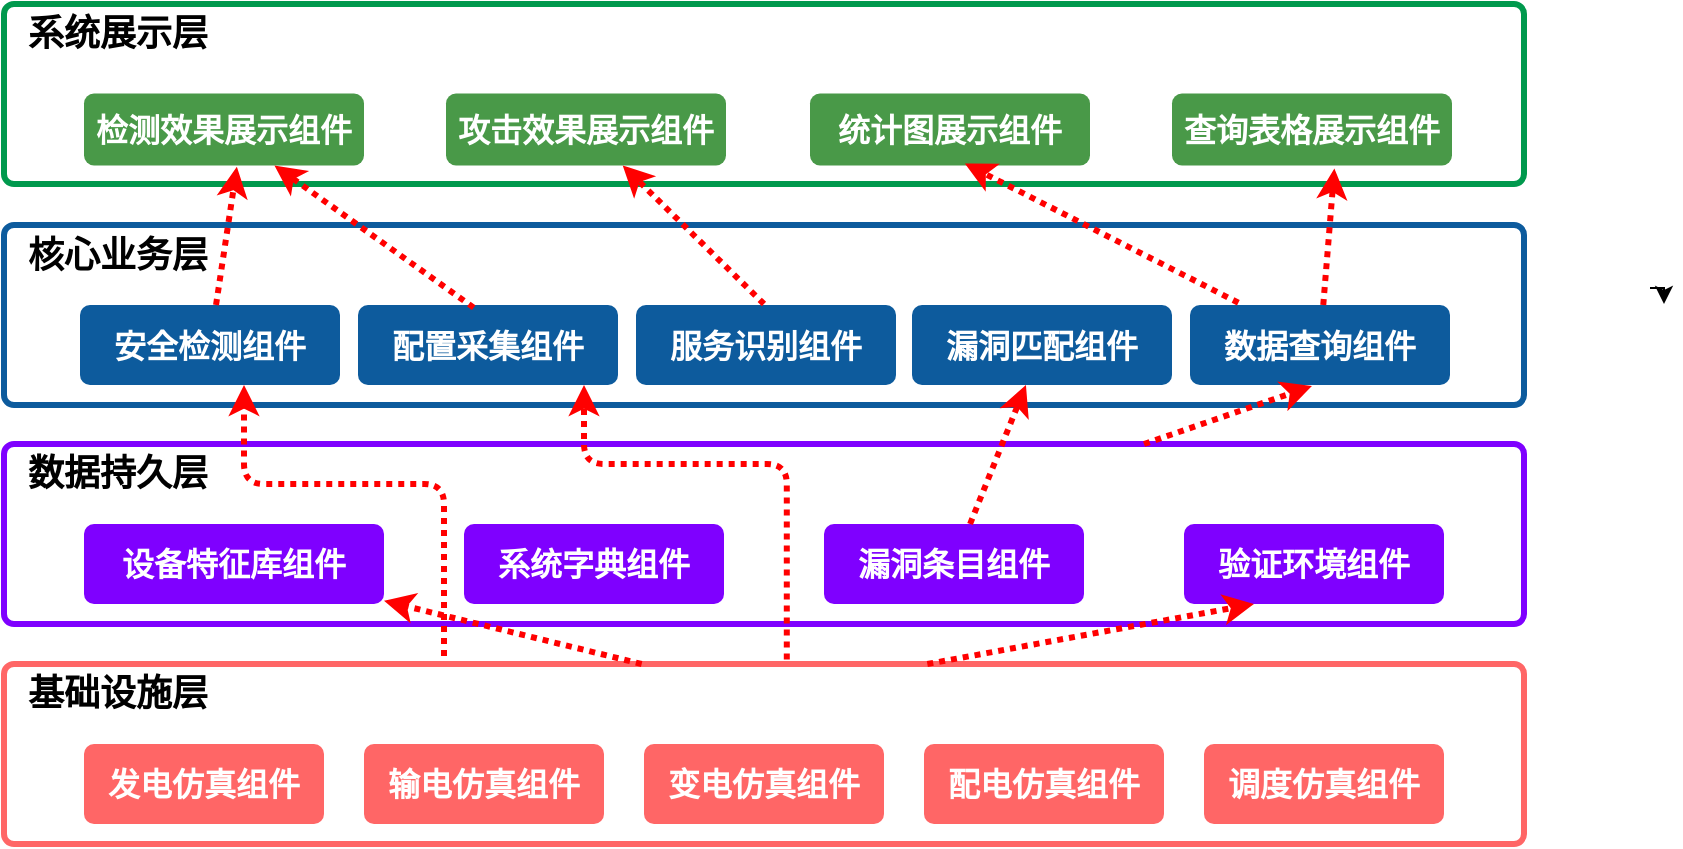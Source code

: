 <mxfile version="12.2.6" type="github" pages="4">
  <diagram id="oMSkakIWvGwZ2fosMGut" name="攻击验证">
    <mxGraphModel dx="1024" dy="534" grid="1" gridSize="10" guides="1" tooltips="1" connect="1" arrows="1" fold="1" page="1" pageScale="1" pageWidth="827" pageHeight="1169" math="0" shadow="0">
      <root>
        <mxCell id="0"/>
        <mxCell id="1" parent="0"/>
        <mxCell id="Iz9GkqVSgXcWEBfUTFil-1" value="" style="html=1;shadow=0;dashed=0;shape=mxgraph.bootstrap.rrect;align=center;rSize=5;strokeColor=#00994D;fontColor=#f0f0f0;spacingTop=30;whiteSpace=wrap;fillColor=none;strokeWidth=3;" parent="1" vertex="1">
          <mxGeometry x="20" y="280" width="760" height="90" as="geometry"/>
        </mxCell>
        <mxCell id="Iz9GkqVSgXcWEBfUTFil-2" value="系统展示层" style="html=1;shadow=0;dashed=0;shape=mxgraph.bootstrap.topButton;rSize=5;strokeColor=none;fillColor=none;fontColor=#000000;fontSize=18;fontStyle=1;align=left;spacingLeft=10;whiteSpace=wrap;resizeWidth=1;" parent="Iz9GkqVSgXcWEBfUTFil-1" vertex="1">
          <mxGeometry width="760.0" height="30" relative="1" as="geometry"/>
        </mxCell>
        <mxCell id="Iz9GkqVSgXcWEBfUTFil-3" value="检测效果展示组件" style="html=1;shadow=0;dashed=0;shape=mxgraph.bootstrap.rrect;align=center;rSize=5;strokeColor=none;fillColor=#499948;fontColor=#ffffff;fontStyle=1;whiteSpace=wrap;fontSize=16;fontFamily=楷体;" parent="Iz9GkqVSgXcWEBfUTFil-1" vertex="1">
          <mxGeometry x="40" y="44.727" width="140" height="36" as="geometry"/>
        </mxCell>
        <mxCell id="Iz9GkqVSgXcWEBfUTFil-4" value="攻击效果展示组件" style="html=1;shadow=0;dashed=0;shape=mxgraph.bootstrap.rrect;align=center;rSize=5;strokeColor=none;fillColor=#499948;fontColor=#ffffff;fontStyle=1;whiteSpace=wrap;fontSize=16;fontFamily=楷体;" parent="Iz9GkqVSgXcWEBfUTFil-1" vertex="1">
          <mxGeometry x="221" y="44.727" width="140" height="36" as="geometry"/>
        </mxCell>
        <mxCell id="Iz9GkqVSgXcWEBfUTFil-5" value="统计图展示组件" style="html=1;shadow=0;dashed=0;shape=mxgraph.bootstrap.rrect;align=center;rSize=5;strokeColor=none;fillColor=#499948;fontColor=#ffffff;fontStyle=1;whiteSpace=wrap;fontSize=16;fontFamily=楷体;" parent="Iz9GkqVSgXcWEBfUTFil-1" vertex="1">
          <mxGeometry x="403" y="44.727" width="140" height="36" as="geometry"/>
        </mxCell>
        <mxCell id="Iz9GkqVSgXcWEBfUTFil-6" value="查询表格展示组件" style="html=1;shadow=0;dashed=0;shape=mxgraph.bootstrap.rrect;align=center;rSize=5;strokeColor=none;fillColor=#499948;fontColor=#ffffff;fontStyle=1;whiteSpace=wrap;fontSize=16;fontFamily=楷体;" parent="Iz9GkqVSgXcWEBfUTFil-1" vertex="1">
          <mxGeometry x="584" y="44.727" width="140" height="36" as="geometry"/>
        </mxCell>
        <mxCell id="Iz9GkqVSgXcWEBfUTFil-7" value="" style="html=1;shadow=0;dashed=0;shape=mxgraph.bootstrap.rrect;align=center;rSize=5;strokeColor=#0D5B9D;fontColor=#f0f0f0;spacingTop=30;whiteSpace=wrap;fillColor=none;strokeWidth=3;" parent="1" vertex="1">
          <mxGeometry x="20" y="390.5" width="760" height="90" as="geometry"/>
        </mxCell>
        <mxCell id="Iz9GkqVSgXcWEBfUTFil-8" value="核心业务层" style="html=1;shadow=0;dashed=0;shape=mxgraph.bootstrap.topButton;rSize=5;strokeColor=none;fillColor=none;fontColor=#000000;fontSize=18;fontStyle=1;align=left;spacingLeft=10;whiteSpace=wrap;resizeWidth=1;" parent="Iz9GkqVSgXcWEBfUTFil-7" vertex="1">
          <mxGeometry width="760.0" height="30" relative="1" as="geometry"/>
        </mxCell>
        <mxCell id="Iz9GkqVSgXcWEBfUTFil-11" value="安全检测组件" style="html=1;shadow=0;dashed=0;shape=mxgraph.bootstrap.rrect;align=center;rSize=5;strokeColor=none;fillColor=#0D5B9D;fontColor=#ffffff;fontStyle=1;whiteSpace=wrap;fontSize=16;fontFamily=楷体;" parent="Iz9GkqVSgXcWEBfUTFil-7" vertex="1">
          <mxGeometry x="38" y="40" width="130" height="40" as="geometry"/>
        </mxCell>
        <mxCell id="Iz9GkqVSgXcWEBfUTFil-12" value="配置采集组件" style="html=1;shadow=0;dashed=0;shape=mxgraph.bootstrap.rrect;align=center;rSize=5;strokeColor=none;fillColor=#0D5B9D;fontColor=#ffffff;fontStyle=1;whiteSpace=wrap;fontSize=16;fontFamily=楷体;" parent="Iz9GkqVSgXcWEBfUTFil-7" vertex="1">
          <mxGeometry x="177" y="40" width="130" height="40" as="geometry"/>
        </mxCell>
        <mxCell id="Iz9GkqVSgXcWEBfUTFil-13" value="服务识别组件" style="html=1;shadow=0;dashed=0;shape=mxgraph.bootstrap.rrect;align=center;rSize=5;strokeColor=none;fillColor=#0D5B9D;fontColor=#ffffff;fontStyle=1;whiteSpace=wrap;fontSize=16;fontFamily=楷体;" parent="Iz9GkqVSgXcWEBfUTFil-7" vertex="1">
          <mxGeometry x="316" y="40" width="130" height="40" as="geometry"/>
        </mxCell>
        <mxCell id="Iz9GkqVSgXcWEBfUTFil-14" value="漏洞匹配组件" style="html=1;shadow=0;dashed=0;shape=mxgraph.bootstrap.rrect;align=center;rSize=5;strokeColor=none;fillColor=#0D5B9D;fontColor=#ffffff;fontStyle=1;whiteSpace=wrap;fontSize=16;fontFamily=楷体;" parent="Iz9GkqVSgXcWEBfUTFil-7" vertex="1">
          <mxGeometry x="454" y="40" width="130" height="40" as="geometry"/>
        </mxCell>
        <mxCell id="Iz9GkqVSgXcWEBfUTFil-15" value="数据查询组件" style="html=1;shadow=0;dashed=0;shape=mxgraph.bootstrap.rrect;align=center;rSize=5;strokeColor=none;fillColor=#0D5B9D;fontColor=#ffffff;fontStyle=1;whiteSpace=wrap;fontSize=16;fontFamily=楷体;" parent="Iz9GkqVSgXcWEBfUTFil-7" vertex="1">
          <mxGeometry x="593" y="40" width="130" height="40" as="geometry"/>
        </mxCell>
        <mxCell id="Iz9GkqVSgXcWEBfUTFil-18" value="" style="html=1;shadow=0;dashed=0;shape=mxgraph.bootstrap.rrect;align=center;rSize=5;strokeColor=#7F00FF;fontColor=#f0f0f0;spacingTop=30;whiteSpace=wrap;fillColor=none;strokeWidth=3;" parent="1" vertex="1">
          <mxGeometry x="20" y="500" width="760" height="90" as="geometry"/>
        </mxCell>
        <mxCell id="Iz9GkqVSgXcWEBfUTFil-19" value="数据持久层" style="html=1;shadow=0;dashed=0;shape=mxgraph.bootstrap.topButton;rSize=5;strokeColor=none;fillColor=none;fontColor=#000000;fontSize=18;fontStyle=1;align=left;spacingLeft=10;whiteSpace=wrap;resizeWidth=1;" parent="Iz9GkqVSgXcWEBfUTFil-18" vertex="1">
          <mxGeometry width="760.0" height="30" relative="1" as="geometry"/>
        </mxCell>
        <mxCell id="Iz9GkqVSgXcWEBfUTFil-20" value="设备特征库组件" style="html=1;shadow=0;dashed=0;shape=mxgraph.bootstrap.rrect;align=center;rSize=5;strokeColor=none;fillColor=#7F00FF;fontColor=#ffffff;fontStyle=1;whiteSpace=wrap;fontSize=16;fontFamily=楷体;" parent="Iz9GkqVSgXcWEBfUTFil-18" vertex="1">
          <mxGeometry x="40" y="40" width="150" height="40" as="geometry"/>
        </mxCell>
        <mxCell id="Iz9GkqVSgXcWEBfUTFil-22" value="系统字典组件" style="html=1;shadow=0;dashed=0;shape=mxgraph.bootstrap.rrect;align=center;rSize=5;strokeColor=none;fillColor=#7F00FF;fontColor=#ffffff;fontStyle=1;whiteSpace=wrap;fontSize=16;fontFamily=楷体;" parent="Iz9GkqVSgXcWEBfUTFil-18" vertex="1">
          <mxGeometry x="230" y="40" width="130" height="40" as="geometry"/>
        </mxCell>
        <mxCell id="Iz9GkqVSgXcWEBfUTFil-23" value="漏洞条目组件" style="html=1;shadow=0;dashed=0;shape=mxgraph.bootstrap.rrect;align=center;rSize=5;strokeColor=none;fillColor=#7F00FF;fontColor=#ffffff;fontStyle=1;whiteSpace=wrap;fontSize=16;fontFamily=楷体;" parent="Iz9GkqVSgXcWEBfUTFil-18" vertex="1">
          <mxGeometry x="410" y="40" width="130" height="40" as="geometry"/>
        </mxCell>
        <mxCell id="Iz9GkqVSgXcWEBfUTFil-24" value="验证环境组件" style="html=1;shadow=0;dashed=0;shape=mxgraph.bootstrap.rrect;align=center;rSize=5;strokeColor=none;fillColor=#7F00FF;fontColor=#ffffff;fontStyle=1;whiteSpace=wrap;fontSize=16;fontFamily=楷体;" parent="Iz9GkqVSgXcWEBfUTFil-18" vertex="1">
          <mxGeometry x="590" y="40" width="130" height="40" as="geometry"/>
        </mxCell>
        <mxCell id="Iz9GkqVSgXcWEBfUTFil-25" value="" style="html=1;shadow=0;dashed=0;shape=mxgraph.bootstrap.rrect;align=center;rSize=5;strokeColor=#FF6666;fontColor=#f0f0f0;spacingTop=30;whiteSpace=wrap;fillColor=none;strokeWidth=3;" parent="1" vertex="1">
          <mxGeometry x="20" y="610" width="760" height="90" as="geometry"/>
        </mxCell>
        <mxCell id="Iz9GkqVSgXcWEBfUTFil-26" value="基础设施层" style="html=1;shadow=0;dashed=0;shape=mxgraph.bootstrap.topButton;rSize=5;strokeColor=none;fillColor=none;fontColor=#000000;fontSize=18;fontStyle=1;align=left;spacingLeft=10;whiteSpace=wrap;resizeWidth=1;" parent="Iz9GkqVSgXcWEBfUTFil-25" vertex="1">
          <mxGeometry width="760.0" height="30" relative="1" as="geometry"/>
        </mxCell>
        <mxCell id="Iz9GkqVSgXcWEBfUTFil-27" value="发电仿真组件" style="html=1;shadow=0;dashed=0;shape=mxgraph.bootstrap.rrect;align=center;rSize=5;strokeColor=none;fillColor=#FF6666;fontColor=#ffffff;fontStyle=1;whiteSpace=wrap;fontSize=16;fontFamily=楷体;" parent="Iz9GkqVSgXcWEBfUTFil-25" vertex="1">
          <mxGeometry x="40" y="40" width="120" height="40" as="geometry"/>
        </mxCell>
        <mxCell id="Iz9GkqVSgXcWEBfUTFil-28" value="输电仿真组件" style="html=1;shadow=0;dashed=0;shape=mxgraph.bootstrap.rrect;align=center;rSize=5;strokeColor=none;fillColor=#FF6666;fontColor=#ffffff;fontStyle=1;whiteSpace=wrap;fontSize=16;fontFamily=楷体;" parent="Iz9GkqVSgXcWEBfUTFil-25" vertex="1">
          <mxGeometry x="180" y="40" width="120" height="40" as="geometry"/>
        </mxCell>
        <mxCell id="Iz9GkqVSgXcWEBfUTFil-29" value="变电仿真组件" style="html=1;shadow=0;dashed=0;shape=mxgraph.bootstrap.rrect;align=center;rSize=5;strokeColor=none;fillColor=#FF6666;fontColor=#ffffff;fontStyle=1;whiteSpace=wrap;fontSize=16;fontFamily=楷体;" parent="Iz9GkqVSgXcWEBfUTFil-25" vertex="1">
          <mxGeometry x="320" y="40" width="120" height="40" as="geometry"/>
        </mxCell>
        <mxCell id="Iz9GkqVSgXcWEBfUTFil-30" value="配电仿真组件" style="html=1;shadow=0;dashed=0;shape=mxgraph.bootstrap.rrect;align=center;rSize=5;strokeColor=none;fillColor=#FF6666;fontColor=#ffffff;fontStyle=1;whiteSpace=wrap;fontSize=16;fontFamily=楷体;" parent="Iz9GkqVSgXcWEBfUTFil-25" vertex="1">
          <mxGeometry x="460" y="40" width="120" height="40" as="geometry"/>
        </mxCell>
        <mxCell id="Iz9GkqVSgXcWEBfUTFil-31" value="调度仿真组件" style="html=1;shadow=0;dashed=0;shape=mxgraph.bootstrap.rrect;align=center;rSize=5;strokeColor=none;fillColor=#FF6666;fontColor=#ffffff;fontStyle=1;whiteSpace=wrap;fontSize=16;fontFamily=楷体;" parent="Iz9GkqVSgXcWEBfUTFil-25" vertex="1">
          <mxGeometry x="600" y="40" width="120" height="40" as="geometry"/>
        </mxCell>
        <mxCell id="BeISzg79S3oq1utXb7Ol-8" value="" style="endArrow=classic;html=1;fontColor=#000000;strokeColor=#FF0000;strokeWidth=3;dashed=1;dashPattern=1 1;" edge="1" parent="Iz9GkqVSgXcWEBfUTFil-25" source="Iz9GkqVSgXcWEBfUTFil-26">
          <mxGeometry width="50" height="50" relative="1" as="geometry">
            <mxPoint x="575" y="20" as="sourcePoint"/>
            <mxPoint x="625" y="-30" as="targetPoint"/>
          </mxGeometry>
        </mxCell>
        <mxCell id="BeISzg79S3oq1utXb7Ol-4" style="edgeStyle=orthogonalEdgeStyle;rounded=0;orthogonalLoop=1;jettySize=auto;html=1;exitX=0;exitY=0;exitDx=56.4;exitDy=0;exitPerimeter=0;entryX=0.503;entryY=0.085;entryDx=0;entryDy=0;entryPerimeter=0;fontColor=#000000;" edge="1" parent="1">
          <mxGeometry relative="1" as="geometry">
            <mxPoint x="843" y="422" as="sourcePoint"/>
            <mxPoint x="850" y="430" as="targetPoint"/>
          </mxGeometry>
        </mxCell>
        <mxCell id="BeISzg79S3oq1utXb7Ol-9" value="" style="endArrow=classic;html=1;fontColor=#000000;strokeColor=#FF0000;strokeWidth=3;dashed=1;dashPattern=1 1;" edge="1" parent="1" source="Iz9GkqVSgXcWEBfUTFil-26" target="Iz9GkqVSgXcWEBfUTFil-20">
          <mxGeometry width="50" height="50" relative="1" as="geometry">
            <mxPoint x="491.667" y="620" as="sourcePoint"/>
            <mxPoint x="655" y="590" as="targetPoint"/>
          </mxGeometry>
        </mxCell>
        <mxCell id="BeISzg79S3oq1utXb7Ol-11" value="" style="edgeStyle=segmentEdgeStyle;endArrow=classic;html=1;strokeColor=#FF0000;strokeWidth=3;fontColor=#000000;exitX=0.515;exitY=-0.073;exitDx=0;exitDy=0;exitPerimeter=0;dashed=1;dashPattern=1 1;" edge="1" parent="1" source="Iz9GkqVSgXcWEBfUTFil-26" target="Iz9GkqVSgXcWEBfUTFil-12">
          <mxGeometry width="50" height="50" relative="1" as="geometry">
            <mxPoint x="410" y="560" as="sourcePoint"/>
            <mxPoint x="870" y="510" as="targetPoint"/>
            <Array as="points">
              <mxPoint x="411" y="510"/>
              <mxPoint x="310" y="510"/>
            </Array>
          </mxGeometry>
        </mxCell>
        <mxCell id="BeISzg79S3oq1utXb7Ol-12" value="" style="endArrow=classic;html=1;fontColor=#000000;strokeColor=#FF0000;strokeWidth=3;dashed=1;dashPattern=1 1;" edge="1" parent="1" source="Iz9GkqVSgXcWEBfUTFil-23" target="Iz9GkqVSgXcWEBfUTFil-14">
          <mxGeometry width="50" height="50" relative="1" as="geometry">
            <mxPoint x="491.667" y="620" as="sourcePoint"/>
            <mxPoint x="655" y="590" as="targetPoint"/>
          </mxGeometry>
        </mxCell>
        <mxCell id="BeISzg79S3oq1utXb7Ol-13" value="" style="endArrow=classic;html=1;fontColor=#000000;strokeColor=#FF0000;strokeWidth=3;dashed=1;dashPattern=1 1;entryX=0.469;entryY=1.013;entryDx=0;entryDy=0;entryPerimeter=0;" edge="1" parent="1" target="Iz9GkqVSgXcWEBfUTFil-15">
          <mxGeometry width="50" height="50" relative="1" as="geometry">
            <mxPoint x="590" y="500" as="sourcePoint"/>
            <mxPoint x="540.963" y="480.5" as="targetPoint"/>
          </mxGeometry>
        </mxCell>
        <mxCell id="BeISzg79S3oq1utXb7Ol-14" value="" style="endArrow=classic;html=1;fontColor=#000000;strokeColor=#FF0000;strokeWidth=3;dashed=1;dashPattern=1 1;entryX=0.58;entryY=1.041;entryDx=0;entryDy=0;entryPerimeter=0;" edge="1" parent="1" source="Iz9GkqVSgXcWEBfUTFil-15" target="Iz9GkqVSgXcWEBfUTFil-6">
          <mxGeometry width="50" height="50" relative="1" as="geometry">
            <mxPoint x="523.037" y="560" as="sourcePoint"/>
            <mxPoint x="550.963" y="490.5" as="targetPoint"/>
          </mxGeometry>
        </mxCell>
        <mxCell id="BeISzg79S3oq1utXb7Ol-15" value="" style="edgeStyle=segmentEdgeStyle;endArrow=classic;html=1;strokeColor=#FF0000;strokeWidth=3;fontColor=#000000;dashed=1;dashPattern=1 1;" edge="1" parent="1" target="Iz9GkqVSgXcWEBfUTFil-11">
          <mxGeometry width="50" height="50" relative="1" as="geometry">
            <mxPoint x="240" y="606" as="sourcePoint"/>
            <mxPoint x="140" y="490" as="targetPoint"/>
            <Array as="points">
              <mxPoint x="240" y="606"/>
              <mxPoint x="240" y="520"/>
              <mxPoint x="140" y="520"/>
            </Array>
          </mxGeometry>
        </mxCell>
        <mxCell id="BeISzg79S3oq1utXb7Ol-17" value="" style="endArrow=classic;html=1;fontColor=#000000;strokeColor=#FF0000;strokeWidth=3;dashed=1;dashPattern=1 1;entryX=0.553;entryY=0.974;entryDx=0;entryDy=0;entryPerimeter=0;exitX=0.186;exitY=-0.028;exitDx=0;exitDy=0;exitPerimeter=0;" edge="1" parent="1" source="Iz9GkqVSgXcWEBfUTFil-15" target="Iz9GkqVSgXcWEBfUTFil-5">
          <mxGeometry width="50" height="50" relative="1" as="geometry">
            <mxPoint x="513.037" y="550" as="sourcePoint"/>
            <mxPoint x="540.963" y="480.5" as="targetPoint"/>
          </mxGeometry>
        </mxCell>
        <mxCell id="BeISzg79S3oq1utXb7Ol-18" value="" style="endArrow=classic;html=1;fontColor=#000000;strokeColor=#FF0000;strokeWidth=3;dashed=1;dashPattern=1 1;" edge="1" parent="1" target="Iz9GkqVSgXcWEBfUTFil-4">
          <mxGeometry width="50" height="50" relative="1" as="geometry">
            <mxPoint x="400" y="430" as="sourcePoint"/>
            <mxPoint x="550.963" y="490.5" as="targetPoint"/>
          </mxGeometry>
        </mxCell>
        <mxCell id="BeISzg79S3oq1utXb7Ol-19" value="" style="endArrow=classic;html=1;fontColor=#000000;strokeColor=#FF0000;strokeWidth=3;dashed=1;dashPattern=1 1;entryX=0.546;entryY=1.019;entryDx=0;entryDy=0;entryPerimeter=0;" edge="1" parent="1" source="Iz9GkqVSgXcWEBfUTFil-11" target="Iz9GkqVSgXcWEBfUTFil-3">
          <mxGeometry width="50" height="50" relative="1" as="geometry">
            <mxPoint x="533.037" y="570" as="sourcePoint"/>
            <mxPoint x="560.963" y="500.5" as="targetPoint"/>
          </mxGeometry>
        </mxCell>
        <mxCell id="BeISzg79S3oq1utXb7Ol-20" value="" style="endArrow=classic;html=1;fontColor=#000000;strokeColor=#FF0000;strokeWidth=3;dashed=1;dashPattern=1 1;exitX=0.445;exitY=0.033;exitDx=0;exitDy=0;exitPerimeter=0;" edge="1" parent="1" source="Iz9GkqVSgXcWEBfUTFil-12" target="Iz9GkqVSgXcWEBfUTFil-3">
          <mxGeometry width="50" height="50" relative="1" as="geometry">
            <mxPoint x="543.037" y="580" as="sourcePoint"/>
            <mxPoint x="570.963" y="510.5" as="targetPoint"/>
          </mxGeometry>
        </mxCell>
      </root>
    </mxGraphModel>
  </diagram>
  <diagram id="OP2JlEEtq302NK69SK7C" name="固件漏洞">
    <mxGraphModel dx="1024" dy="534" grid="1" gridSize="10" guides="1" tooltips="1" connect="1" arrows="1" fold="1" page="1" pageScale="1" pageWidth="827" pageHeight="1169" math="0" shadow="0">
      <root>
        <mxCell id="QqAQgJ3KjBi81qIqSDTb-0"/>
        <mxCell id="QqAQgJ3KjBi81qIqSDTb-1" parent="QqAQgJ3KjBi81qIqSDTb-0"/>
        <mxCell id="DVevCvVaEX97VUiW8VQT-0" value="" style="html=1;shadow=0;dashed=0;shape=mxgraph.bootstrap.rrect;align=center;rSize=5;strokeColor=#00994D;fontColor=#f0f0f0;spacingTop=30;whiteSpace=wrap;fillColor=none;strokeWidth=3;" parent="QqAQgJ3KjBi81qIqSDTb-1" vertex="1">
          <mxGeometry x="20" y="280" width="760" height="90" as="geometry"/>
        </mxCell>
        <mxCell id="DVevCvVaEX97VUiW8VQT-1" value="系统展示层" style="html=1;shadow=0;dashed=0;shape=mxgraph.bootstrap.topButton;rSize=5;strokeColor=none;fillColor=none;fontColor=#000000;fontSize=18;fontStyle=1;align=left;spacingLeft=10;whiteSpace=wrap;resizeWidth=1;" parent="DVevCvVaEX97VUiW8VQT-0" vertex="1">
          <mxGeometry width="760.0" height="30" relative="1" as="geometry"/>
        </mxCell>
        <mxCell id="DVevCvVaEX97VUiW8VQT-2" value="固件分析展示组件" style="html=1;shadow=0;dashed=0;shape=mxgraph.bootstrap.rrect;align=center;rSize=5;strokeColor=none;fillColor=#499948;fontColor=#ffffff;fontStyle=1;whiteSpace=wrap;fontSize=16;fontFamily=楷体;flipH=0;" parent="DVevCvVaEX97VUiW8VQT-0" vertex="1">
          <mxGeometry x="40" y="44.727" width="200" height="36" as="geometry"/>
        </mxCell>
        <mxCell id="DVevCvVaEX97VUiW8VQT-4" value="统计图展示组件" style="html=1;shadow=0;dashed=0;shape=mxgraph.bootstrap.rrect;align=center;rSize=5;strokeColor=none;fillColor=#499948;fontColor=#ffffff;fontStyle=1;whiteSpace=wrap;fontSize=16;fontFamily=楷体;flipH=0;" parent="DVevCvVaEX97VUiW8VQT-0" vertex="1">
          <mxGeometry x="280" y="44.727" width="200" height="36" as="geometry"/>
        </mxCell>
        <mxCell id="DVevCvVaEX97VUiW8VQT-5" value="查询表格展示组件" style="html=1;shadow=0;dashed=0;shape=mxgraph.bootstrap.rrect;align=center;rSize=5;strokeColor=none;fillColor=#499948;fontColor=#ffffff;fontStyle=1;whiteSpace=wrap;fontSize=16;fontFamily=楷体;flipH=0;" parent="DVevCvVaEX97VUiW8VQT-0" vertex="1">
          <mxGeometry x="520" y="45.227" width="200" height="36" as="geometry"/>
        </mxCell>
        <mxCell id="DVevCvVaEX97VUiW8VQT-6" value="" style="html=1;shadow=0;dashed=0;shape=mxgraph.bootstrap.rrect;align=center;rSize=5;strokeColor=#3333FF;fontColor=#f0f0f0;spacingTop=30;whiteSpace=wrap;fillColor=none;strokeWidth=3;" parent="QqAQgJ3KjBi81qIqSDTb-1" vertex="1">
          <mxGeometry x="20" y="390.5" width="760" height="90" as="geometry"/>
        </mxCell>
        <mxCell id="DVevCvVaEX97VUiW8VQT-7" value="核心业务层" style="html=1;shadow=0;dashed=0;shape=mxgraph.bootstrap.topButton;rSize=5;strokeColor=none;fillColor=none;fontColor=#000000;fontSize=18;fontStyle=1;align=left;spacingLeft=10;whiteSpace=wrap;resizeWidth=1;" parent="DVevCvVaEX97VUiW8VQT-6" vertex="1">
          <mxGeometry width="760.0" height="30" relative="1" as="geometry"/>
        </mxCell>
        <mxCell id="DVevCvVaEX97VUiW8VQT-8" value="固件爬取组件" style="html=1;shadow=0;dashed=0;shape=mxgraph.bootstrap.rrect;align=center;rSize=5;strokeColor=none;fillColor=#0D5B9D;fontColor=#ffffff;fontStyle=1;whiteSpace=wrap;fontSize=16;fontFamily=楷体;" parent="DVevCvVaEX97VUiW8VQT-6" vertex="1">
          <mxGeometry x="38" y="40" width="150" height="40" as="geometry"/>
        </mxCell>
        <mxCell id="DVevCvVaEX97VUiW8VQT-9" value="固件解析组件" style="html=1;shadow=0;dashed=0;shape=mxgraph.bootstrap.rrect;align=center;rSize=5;strokeColor=none;fillColor=#0D5B9D;fontColor=#ffffff;fontStyle=1;whiteSpace=wrap;fontSize=16;fontFamily=楷体;" parent="DVevCvVaEX97VUiW8VQT-6" vertex="1">
          <mxGeometry x="215" y="40" width="150" height="40" as="geometry"/>
        </mxCell>
        <mxCell id="DVevCvVaEX97VUiW8VQT-10" value="脆弱性分析组件" style="html=1;shadow=0;dashed=0;shape=mxgraph.bootstrap.rrect;align=center;rSize=5;strokeColor=none;fillColor=#0D5B9D;fontColor=#ffffff;fontStyle=1;whiteSpace=wrap;fontSize=16;fontFamily=楷体;" parent="DVevCvVaEX97VUiW8VQT-6" vertex="1">
          <mxGeometry x="393" y="40" width="150" height="40" as="geometry"/>
        </mxCell>
        <mxCell id="DVevCvVaEX97VUiW8VQT-12" value="数据查询组件" style="html=1;shadow=0;dashed=0;shape=mxgraph.bootstrap.rrect;align=center;rSize=5;strokeColor=none;fillColor=#0D5B9D;fontColor=#ffffff;fontStyle=1;whiteSpace=wrap;fontSize=16;fontFamily=楷体;" parent="DVevCvVaEX97VUiW8VQT-6" vertex="1">
          <mxGeometry x="570" y="40" width="150" height="40" as="geometry"/>
        </mxCell>
        <mxCell id="DVevCvVaEX97VUiW8VQT-13" value="" style="html=1;shadow=0;dashed=0;shape=mxgraph.bootstrap.rrect;align=center;rSize=5;strokeColor=#7F00FF;fontColor=#f0f0f0;spacingTop=30;whiteSpace=wrap;fillColor=none;strokeWidth=3;" parent="QqAQgJ3KjBi81qIqSDTb-1" vertex="1">
          <mxGeometry x="20" y="500" width="760" height="90" as="geometry"/>
        </mxCell>
        <mxCell id="DVevCvVaEX97VUiW8VQT-14" value="数据持久层" style="html=1;shadow=0;dashed=0;shape=mxgraph.bootstrap.topButton;rSize=5;strokeColor=none;fillColor=none;fontColor=#000000;fontSize=18;fontStyle=1;align=left;spacingLeft=10;whiteSpace=wrap;resizeWidth=1;" parent="DVevCvVaEX97VUiW8VQT-13" vertex="1">
          <mxGeometry width="760.0" height="30" relative="1" as="geometry"/>
        </mxCell>
        <mxCell id="DVevCvVaEX97VUiW8VQT-15" value="固件信息库组件" style="html=1;shadow=0;dashed=0;shape=mxgraph.bootstrap.rrect;align=center;rSize=5;strokeColor=none;fillColor=#B266FF;fontColor=#ffffff;fontStyle=1;whiteSpace=wrap;fontSize=16;fontFamily=楷体;" parent="DVevCvVaEX97VUiW8VQT-13" vertex="1">
          <mxGeometry x="40" y="40" width="150" height="40" as="geometry"/>
        </mxCell>
        <mxCell id="DVevCvVaEX97VUiW8VQT-16" value="漏洞库组件" style="html=1;shadow=0;dashed=0;shape=mxgraph.bootstrap.rrect;align=center;rSize=5;strokeColor=none;fillColor=#B266FF;fontColor=#ffffff;fontStyle=1;whiteSpace=wrap;fontSize=16;fontFamily=楷体;" parent="DVevCvVaEX97VUiW8VQT-13" vertex="1">
          <mxGeometry x="217" y="40" width="150" height="40" as="geometry"/>
        </mxCell>
        <mxCell id="DVevCvVaEX97VUiW8VQT-18" value="缺陷模板库组件" style="html=1;shadow=0;dashed=0;shape=mxgraph.bootstrap.rrect;align=center;rSize=5;strokeColor=none;fillColor=#B266FF;fontColor=#ffffff;fontStyle=1;whiteSpace=wrap;fontSize=16;fontFamily=楷体;" parent="DVevCvVaEX97VUiW8VQT-13" vertex="1">
          <mxGeometry x="570" y="40" width="150" height="40" as="geometry"/>
        </mxCell>
        <mxCell id="ehfEfvWSxTRkCNzZWajF-26" value="系统字典组件" style="html=1;shadow=0;dashed=0;shape=mxgraph.bootstrap.rrect;align=center;rSize=5;strokeColor=none;fillColor=#B266FF;fontColor=#ffffff;fontStyle=1;whiteSpace=wrap;fontSize=16;fontFamily=楷体;" parent="DVevCvVaEX97VUiW8VQT-13" vertex="1">
          <mxGeometry x="393" y="40" width="150" height="40" as="geometry"/>
        </mxCell>
        <mxCell id="DVevCvVaEX97VUiW8VQT-19" value="" style="html=1;shadow=0;dashed=0;shape=mxgraph.bootstrap.rrect;align=center;rSize=5;strokeColor=#FF6666;fontColor=#f0f0f0;spacingTop=30;whiteSpace=wrap;fillColor=none;strokeWidth=3;" parent="QqAQgJ3KjBi81qIqSDTb-1" vertex="1">
          <mxGeometry x="20" y="610" width="760" height="90" as="geometry"/>
        </mxCell>
        <mxCell id="DVevCvVaEX97VUiW8VQT-20" value="基础设施层" style="html=1;shadow=0;dashed=0;shape=mxgraph.bootstrap.topButton;rSize=5;strokeColor=none;fillColor=none;fontColor=#000000;fontSize=18;fontStyle=1;align=left;spacingLeft=10;whiteSpace=wrap;resizeWidth=1;" parent="DVevCvVaEX97VUiW8VQT-19" vertex="1">
          <mxGeometry width="760.0" height="30" relative="1" as="geometry"/>
        </mxCell>
        <mxCell id="DVevCvVaEX97VUiW8VQT-21" value="发电仿真组件" style="html=1;shadow=0;dashed=0;shape=mxgraph.bootstrap.rrect;align=center;rSize=5;strokeColor=none;fillColor=#FF9999;fontColor=#ffffff;fontStyle=1;whiteSpace=wrap;fontSize=16;fontFamily=楷体;" parent="DVevCvVaEX97VUiW8VQT-19" vertex="1">
          <mxGeometry x="40" y="40" width="120" height="40" as="geometry"/>
        </mxCell>
        <mxCell id="DVevCvVaEX97VUiW8VQT-22" value="输电仿真组件" style="html=1;shadow=0;dashed=0;shape=mxgraph.bootstrap.rrect;align=center;rSize=5;strokeColor=none;fillColor=#FF9999;fontColor=#ffffff;fontStyle=1;whiteSpace=wrap;fontSize=16;fontFamily=楷体;" parent="DVevCvVaEX97VUiW8VQT-19" vertex="1">
          <mxGeometry x="180" y="40" width="120" height="40" as="geometry"/>
        </mxCell>
        <mxCell id="DVevCvVaEX97VUiW8VQT-23" value="变电仿真组件" style="html=1;shadow=0;dashed=0;shape=mxgraph.bootstrap.rrect;align=center;rSize=5;strokeColor=none;fillColor=#FF9999;fontColor=#ffffff;fontStyle=1;whiteSpace=wrap;fontSize=16;fontFamily=楷体;" parent="DVevCvVaEX97VUiW8VQT-19" vertex="1">
          <mxGeometry x="320" y="40" width="120" height="40" as="geometry"/>
        </mxCell>
        <mxCell id="DVevCvVaEX97VUiW8VQT-24" value="配电仿真组件" style="html=1;shadow=0;dashed=0;shape=mxgraph.bootstrap.rrect;align=center;rSize=5;strokeColor=none;fillColor=#FF9999;fontColor=#ffffff;fontStyle=1;whiteSpace=wrap;fontSize=16;fontFamily=楷体;" parent="DVevCvVaEX97VUiW8VQT-19" vertex="1">
          <mxGeometry x="460" y="40" width="120" height="40" as="geometry"/>
        </mxCell>
        <mxCell id="DVevCvVaEX97VUiW8VQT-25" value="调度仿真组件" style="html=1;shadow=0;dashed=0;shape=mxgraph.bootstrap.rrect;align=center;rSize=5;strokeColor=none;fillColor=#FF9999;fontColor=#ffffff;fontStyle=1;whiteSpace=wrap;fontSize=16;fontFamily=楷体;" parent="DVevCvVaEX97VUiW8VQT-19" vertex="1">
          <mxGeometry x="600" y="40" width="120" height="40" as="geometry"/>
        </mxCell>
      </root>
    </mxGraphModel>
  </diagram>
  <diagram id="jZLKzH1V-WnM7EQkGspJ" name="入侵检测">
    <mxGraphModel dx="1024" dy="534" grid="1" gridSize="10" guides="1" tooltips="1" connect="1" arrows="1" fold="1" page="1" pageScale="1" pageWidth="827" pageHeight="1169" math="0" shadow="0">
      <root>
        <mxCell id="eSloQVtuS_DJS62Nckxv-0"/>
        <mxCell id="eSloQVtuS_DJS62Nckxv-1" parent="eSloQVtuS_DJS62Nckxv-0"/>
        <mxCell id="PfVu0jtfiU7jT98KqNei-0" value="" style="html=1;shadow=0;dashed=0;shape=mxgraph.bootstrap.rrect;align=center;rSize=5;strokeColor=#00994D;fontColor=#f0f0f0;spacingTop=30;whiteSpace=wrap;fillColor=none;strokeWidth=3;" parent="eSloQVtuS_DJS62Nckxv-1" vertex="1">
          <mxGeometry x="33" y="320" width="760" height="90" as="geometry"/>
        </mxCell>
        <mxCell id="PfVu0jtfiU7jT98KqNei-1" value="系统展示层" style="html=1;shadow=0;dashed=0;shape=mxgraph.bootstrap.topButton;rSize=5;strokeColor=none;fillColor=none;fontColor=#000000;fontSize=18;fontStyle=1;align=left;spacingLeft=10;whiteSpace=wrap;resizeWidth=1;" parent="PfVu0jtfiU7jT98KqNei-0" vertex="1">
          <mxGeometry width="760.0" height="30" relative="1" as="geometry"/>
        </mxCell>
        <mxCell id="PfVu0jtfiU7jT98KqNei-2" value="威胁告警组件" style="html=1;shadow=0;dashed=0;shape=mxgraph.bootstrap.rrect;align=center;rSize=5;strokeColor=none;fillColor=#499948;fontColor=#ffffff;fontStyle=1;whiteSpace=wrap;fontSize=16;fontFamily=楷体;" parent="PfVu0jtfiU7jT98KqNei-0" vertex="1">
          <mxGeometry x="40" y="44.727" width="140" height="36" as="geometry"/>
        </mxCell>
        <mxCell id="PfVu0jtfiU7jT98KqNei-3" value="流量统计展示组件" style="html=1;shadow=0;dashed=0;shape=mxgraph.bootstrap.rrect;align=center;rSize=5;strokeColor=none;fillColor=#499948;fontColor=#ffffff;fontStyle=1;whiteSpace=wrap;fontSize=16;fontFamily=楷体;" parent="PfVu0jtfiU7jT98KqNei-0" vertex="1">
          <mxGeometry x="221" y="44.727" width="140" height="36" as="geometry"/>
        </mxCell>
        <mxCell id="PfVu0jtfiU7jT98KqNei-4" value="网络态势展示组件" style="html=1;shadow=0;dashed=0;shape=mxgraph.bootstrap.rrect;align=center;rSize=5;strokeColor=none;fillColor=#499948;fontColor=#ffffff;fontStyle=1;whiteSpace=wrap;fontSize=16;fontFamily=楷体;" parent="PfVu0jtfiU7jT98KqNei-0" vertex="1">
          <mxGeometry x="403" y="44.727" width="140" height="36" as="geometry"/>
        </mxCell>
        <mxCell id="PfVu0jtfiU7jT98KqNei-5" value="数据查询展示组件" style="html=1;shadow=0;dashed=0;shape=mxgraph.bootstrap.rrect;align=center;rSize=5;strokeColor=none;fillColor=#499948;fontColor=#ffffff;fontStyle=1;whiteSpace=wrap;fontSize=16;fontFamily=楷体;" parent="PfVu0jtfiU7jT98KqNei-0" vertex="1">
          <mxGeometry x="584" y="44.727" width="140" height="36" as="geometry"/>
        </mxCell>
        <mxCell id="PfVu0jtfiU7jT98KqNei-6" value="" style="html=1;shadow=0;dashed=0;shape=mxgraph.bootstrap.rrect;align=center;rSize=5;strokeColor=#0D5B9D;fontColor=#f0f0f0;spacingTop=30;whiteSpace=wrap;fillColor=none;strokeWidth=3;" parent="eSloQVtuS_DJS62Nckxv-1" vertex="1">
          <mxGeometry x="33" y="430.5" width="760" height="90" as="geometry"/>
        </mxCell>
        <mxCell id="PfVu0jtfiU7jT98KqNei-7" value="核心业务层" style="html=1;shadow=0;dashed=0;shape=mxgraph.bootstrap.topButton;rSize=5;strokeColor=none;fillColor=none;fontColor=#000000;fontSize=18;fontStyle=1;align=left;spacingLeft=10;whiteSpace=wrap;resizeWidth=1;" parent="PfVu0jtfiU7jT98KqNei-6" vertex="1">
          <mxGeometry width="760.0" height="30" relative="1" as="geometry"/>
        </mxCell>
        <mxCell id="PfVu0jtfiU7jT98KqNei-8" value="协议识别组件" style="html=1;shadow=0;dashed=0;shape=mxgraph.bootstrap.rrect;align=center;rSize=5;strokeColor=none;fillColor=#0D5B9D;fontColor=#ffffff;fontStyle=1;whiteSpace=wrap;fontSize=16;fontFamily=楷体;" parent="PfVu0jtfiU7jT98KqNei-6" vertex="1">
          <mxGeometry x="38" y="40" width="153" height="40" as="geometry"/>
        </mxCell>
        <mxCell id="PfVu0jtfiU7jT98KqNei-9" value="设备配置采集组件" style="html=1;shadow=0;dashed=0;shape=mxgraph.bootstrap.rrect;align=center;rSize=5;strokeColor=none;fillColor=#0D5B9D;fontColor=#ffffff;fontStyle=1;whiteSpace=wrap;fontSize=16;fontFamily=楷体;" parent="PfVu0jtfiU7jT98KqNei-6" vertex="1">
          <mxGeometry x="214" y="40" width="153" height="40" as="geometry"/>
        </mxCell>
        <mxCell id="PfVu0jtfiU7jT98KqNei-11" value="规则配置组件" style="html=1;shadow=0;dashed=0;shape=mxgraph.bootstrap.rrect;align=center;rSize=5;strokeColor=none;fillColor=#0D5B9D;fontColor=#ffffff;fontStyle=1;whiteSpace=wrap;fontSize=16;fontFamily=楷体;" parent="PfVu0jtfiU7jT98KqNei-6" vertex="1">
          <mxGeometry x="391" y="40" width="153" height="40" as="geometry"/>
        </mxCell>
        <mxCell id="PfVu0jtfiU7jT98KqNei-12" value="数据查询组件" style="html=1;shadow=0;dashed=0;shape=mxgraph.bootstrap.rrect;align=center;rSize=5;strokeColor=none;fillColor=#0D5B9D;fontColor=#ffffff;fontStyle=1;whiteSpace=wrap;fontSize=16;fontFamily=楷体;" parent="PfVu0jtfiU7jT98KqNei-6" vertex="1">
          <mxGeometry x="567" y="40" width="153" height="40" as="geometry"/>
        </mxCell>
        <mxCell id="PfVu0jtfiU7jT98KqNei-13" value="" style="html=1;shadow=0;dashed=0;shape=mxgraph.bootstrap.rrect;align=center;rSize=5;strokeColor=#76608A;fontColor=#f0f0f0;spacingTop=30;whiteSpace=wrap;fillColor=none;strokeWidth=3;" parent="eSloQVtuS_DJS62Nckxv-1" vertex="1">
          <mxGeometry x="33" y="540" width="760" height="90" as="geometry"/>
        </mxCell>
        <mxCell id="PfVu0jtfiU7jT98KqNei-14" value="数据持久层" style="html=1;shadow=0;dashed=0;shape=mxgraph.bootstrap.topButton;rSize=5;strokeColor=none;fillColor=none;fontColor=#000000;fontSize=18;fontStyle=1;align=left;spacingLeft=10;whiteSpace=wrap;resizeWidth=1;" parent="PfVu0jtfiU7jT98KqNei-13" vertex="1">
          <mxGeometry width="760.0" height="30" relative="1" as="geometry"/>
        </mxCell>
        <mxCell id="PfVu0jtfiU7jT98KqNei-15" value="协议特征库组件" style="html=1;shadow=0;dashed=0;shape=mxgraph.bootstrap.rrect;align=center;rSize=5;strokeColor=#76608A;fillColor=#76608A;fontColor=#ffffff;fontStyle=1;whiteSpace=wrap;fontSize=16;fontFamily=楷体;" parent="PfVu0jtfiU7jT98KqNei-13" vertex="1">
          <mxGeometry x="40" y="40" width="120" height="40" as="geometry"/>
        </mxCell>
        <mxCell id="PfVu0jtfiU7jT98KqNei-16" value="资产库组件" style="html=1;shadow=0;dashed=0;shape=mxgraph.bootstrap.rrect;align=center;rSize=5;strokeColor=#76608A;fillColor=#76608A;fontColor=#ffffff;fontStyle=1;whiteSpace=wrap;fontSize=16;fontFamily=楷体;" parent="PfVu0jtfiU7jT98KqNei-13" vertex="1">
          <mxGeometry x="186" y="40" width="110" height="40" as="geometry"/>
        </mxCell>
        <mxCell id="PfVu0jtfiU7jT98KqNei-17" value="规则库组件" style="html=1;shadow=0;dashed=0;shape=mxgraph.bootstrap.rrect;align=center;rSize=5;strokeColor=#76608A;fillColor=#76608A;fontColor=#ffffff;fontStyle=1;whiteSpace=wrap;fontSize=16;fontFamily=楷体;" parent="PfVu0jtfiU7jT98KqNei-13" vertex="1">
          <mxGeometry x="469" y="40" width="110" height="40" as="geometry"/>
        </mxCell>
        <mxCell id="PfVu0jtfiU7jT98KqNei-18" value="系统字典组件" style="html=1;shadow=0;dashed=0;shape=mxgraph.bootstrap.rrect;align=center;rSize=5;strokeColor=#76608A;fillColor=#76608A;fontColor=#ffffff;fontStyle=1;whiteSpace=wrap;fontSize=16;fontFamily=楷体;" parent="PfVu0jtfiU7jT98KqNei-13" vertex="1">
          <mxGeometry x="610" y="40" width="110" height="40" as="geometry"/>
        </mxCell>
        <mxCell id="PfVu0jtfiU7jT98KqNei-26" value="攻击事件库组件" style="html=1;shadow=0;dashed=0;shape=mxgraph.bootstrap.rrect;align=center;rSize=5;strokeColor=#76608A;fillColor=#76608A;fontColor=#ffffff;fontStyle=1;whiteSpace=wrap;fontSize=16;fontFamily=楷体;" parent="PfVu0jtfiU7jT98KqNei-13" vertex="1">
          <mxGeometry x="321" y="40" width="123" height="40" as="geometry"/>
        </mxCell>
        <mxCell id="PfVu0jtfiU7jT98KqNei-19" value="" style="html=1;shadow=0;dashed=0;shape=mxgraph.bootstrap.rrect;align=center;rSize=5;strokeColor=#8C008C;fontColor=#f0f0f0;spacingTop=30;whiteSpace=wrap;fillColor=none;strokeWidth=3;" parent="eSloQVtuS_DJS62Nckxv-1" vertex="1">
          <mxGeometry x="33" y="650" width="760" height="90" as="geometry"/>
        </mxCell>
        <mxCell id="PfVu0jtfiU7jT98KqNei-20" value="基础设施层" style="html=1;shadow=0;dashed=0;shape=mxgraph.bootstrap.topButton;rSize=5;strokeColor=none;fillColor=none;fontColor=#000000;fontSize=18;fontStyle=1;align=left;spacingLeft=10;whiteSpace=wrap;resizeWidth=1;" parent="PfVu0jtfiU7jT98KqNei-19" vertex="1">
          <mxGeometry width="760.0" height="30" relative="1" as="geometry"/>
        </mxCell>
        <mxCell id="PfVu0jtfiU7jT98KqNei-21" value="发电仿真组件" style="html=1;shadow=0;dashed=0;shape=mxgraph.bootstrap.rrect;align=center;rSize=5;strokeColor=#B20000;fillColor=#8C008C;fontColor=#ffffff;fontStyle=1;whiteSpace=wrap;fontSize=16;fontFamily=楷体;" parent="PfVu0jtfiU7jT98KqNei-19" vertex="1">
          <mxGeometry x="40" y="40" width="120" height="40" as="geometry"/>
        </mxCell>
        <mxCell id="PfVu0jtfiU7jT98KqNei-22" value="输电仿真组件" style="html=1;shadow=0;dashed=0;shape=mxgraph.bootstrap.rrect;align=center;rSize=5;strokeColor=#B20000;fillColor=#8C008C;fontColor=#ffffff;fontStyle=1;whiteSpace=wrap;fontSize=16;fontFamily=楷体;" parent="PfVu0jtfiU7jT98KqNei-19" vertex="1">
          <mxGeometry x="180" y="40" width="120" height="40" as="geometry"/>
        </mxCell>
        <mxCell id="PfVu0jtfiU7jT98KqNei-23" value="变电仿真组件" style="html=1;shadow=0;dashed=0;shape=mxgraph.bootstrap.rrect;align=center;rSize=5;strokeColor=#B20000;fillColor=#8C008C;fontColor=#ffffff;fontStyle=1;whiteSpace=wrap;fontSize=16;fontFamily=楷体;" parent="PfVu0jtfiU7jT98KqNei-19" vertex="1">
          <mxGeometry x="320" y="40" width="120" height="40" as="geometry"/>
        </mxCell>
        <mxCell id="PfVu0jtfiU7jT98KqNei-24" value="配电仿真组件" style="html=1;shadow=0;dashed=0;shape=mxgraph.bootstrap.rrect;align=center;rSize=5;strokeColor=#B20000;fillColor=#8C008C;fontColor=#ffffff;fontStyle=1;whiteSpace=wrap;fontSize=16;fontFamily=楷体;" parent="PfVu0jtfiU7jT98KqNei-19" vertex="1">
          <mxGeometry x="460" y="40" width="120" height="40" as="geometry"/>
        </mxCell>
        <mxCell id="PfVu0jtfiU7jT98KqNei-25" value="调度仿真组件" style="html=1;shadow=0;dashed=0;shape=mxgraph.bootstrap.rrect;align=center;rSize=5;strokeColor=#B20000;fillColor=#8C008C;fontColor=#ffffff;fontStyle=1;whiteSpace=wrap;fontSize=16;fontFamily=楷体;" parent="PfVu0jtfiU7jT98KqNei-19" vertex="1">
          <mxGeometry x="600" y="40" width="120" height="40" as="geometry"/>
        </mxCell>
      </root>
    </mxGraphModel>
  </diagram>
  <diagram id="5bEEZY0vLlzLyStRDE6p" name="试验管控">
    <mxGraphModel dx="1024" dy="534" grid="1" gridSize="10" guides="1" tooltips="1" connect="1" arrows="1" fold="1" page="1" pageScale="1" pageWidth="827" pageHeight="1169" math="0" shadow="0">
      <root>
        <mxCell id="TYmeZ0yaHEhEsfv02S1p-0"/>
        <mxCell id="TYmeZ0yaHEhEsfv02S1p-1" parent="TYmeZ0yaHEhEsfv02S1p-0"/>
        <mxCell id="0B9Z9vkxKo9aDNmEN0Qr-0" value="" style="html=1;shadow=0;dashed=0;shape=mxgraph.bootstrap.rrect;align=center;rSize=5;strokeColor=#00994D;fontColor=#f0f0f0;spacingTop=30;whiteSpace=wrap;fillColor=none;strokeWidth=3;" parent="TYmeZ0yaHEhEsfv02S1p-1" vertex="1">
          <mxGeometry x="33" y="320" width="760" height="90" as="geometry"/>
        </mxCell>
        <mxCell id="0B9Z9vkxKo9aDNmEN0Qr-1" value="系统展示层" style="html=1;shadow=0;dashed=0;shape=mxgraph.bootstrap.topButton;rSize=5;strokeColor=none;fillColor=none;fontColor=#000000;fontSize=18;fontStyle=1;align=left;spacingLeft=10;whiteSpace=wrap;resizeWidth=1;" parent="0B9Z9vkxKo9aDNmEN0Qr-0" vertex="1">
          <mxGeometry width="760.0" height="30" relative="1" as="geometry"/>
        </mxCell>
        <mxCell id="0B9Z9vkxKo9aDNmEN0Qr-2" value="虚拟机展示组件" style="html=1;shadow=0;dashed=0;shape=mxgraph.bootstrap.rrect;align=center;rSize=5;strokeColor=none;fillColor=#499948;fontColor=#ffffff;fontStyle=1;whiteSpace=wrap;fontSize=16;fontFamily=楷体;flipH=1;flipV=1;" parent="0B9Z9vkxKo9aDNmEN0Qr-0" vertex="1">
          <mxGeometry x="40" y="44.5" width="140" height="36" as="geometry"/>
        </mxCell>
        <mxCell id="0B9Z9vkxKo9aDNmEN0Qr-3" value="云盘展示组件" style="html=1;shadow=0;dashed=0;shape=mxgraph.bootstrap.rrect;align=center;rSize=5;strokeColor=none;fillColor=#499948;fontColor=#ffffff;fontStyle=1;whiteSpace=wrap;fontSize=16;fontFamily=楷体;flipH=1;flipV=1;" parent="0B9Z9vkxKo9aDNmEN0Qr-0" vertex="1">
          <mxGeometry x="187" y="44.5" width="119" height="36" as="geometry"/>
        </mxCell>
        <mxCell id="0B9Z9vkxKo9aDNmEN0Qr-4" value="SDN展示组件" style="html=1;shadow=0;dashed=0;shape=mxgraph.bootstrap.rrect;align=center;rSize=5;strokeColor=none;fillColor=#499948;fontColor=#ffffff;fontStyle=1;whiteSpace=wrap;fontSize=16;fontFamily=楷体;flipH=1;flipV=1;" parent="0B9Z9vkxKo9aDNmEN0Qr-0" vertex="1">
          <mxGeometry x="324" y="44.5" width="117" height="36" as="geometry"/>
        </mxCell>
        <mxCell id="0B9Z9vkxKo9aDNmEN0Qr-5" value="数据查询展示组件" style="html=1;shadow=0;dashed=0;shape=mxgraph.bootstrap.rrect;align=center;rSize=5;strokeColor=none;fillColor=#499948;fontColor=#ffffff;fontStyle=1;whiteSpace=wrap;fontSize=16;fontFamily=楷体;flipH=1;flipV=1;" parent="0B9Z9vkxKo9aDNmEN0Qr-0" vertex="1">
          <mxGeometry x="584" y="44.5" width="140" height="36" as="geometry"/>
        </mxCell>
        <mxCell id="0B9Z9vkxKo9aDNmEN0Qr-26" value="拓扑展示组件" style="html=1;shadow=0;dashed=0;shape=mxgraph.bootstrap.rrect;align=center;rSize=5;strokeColor=none;fillColor=#499948;fontColor=#ffffff;fontStyle=1;whiteSpace=wrap;fontSize=16;fontFamily=楷体;flipH=1;flipV=1;" parent="0B9Z9vkxKo9aDNmEN0Qr-0" vertex="1">
          <mxGeometry x="460" y="44.5" width="117" height="36" as="geometry"/>
        </mxCell>
        <mxCell id="0B9Z9vkxKo9aDNmEN0Qr-6" value="" style="html=1;shadow=0;dashed=0;shape=mxgraph.bootstrap.rrect;align=center;rSize=5;strokeColor=#000099;fontColor=#f0f0f0;spacingTop=30;whiteSpace=wrap;fillColor=none;strokeWidth=3;" parent="TYmeZ0yaHEhEsfv02S1p-1" vertex="1">
          <mxGeometry x="33" y="430.5" width="760" height="90" as="geometry"/>
        </mxCell>
        <mxCell id="0B9Z9vkxKo9aDNmEN0Qr-7" value="核心业务层" style="html=1;shadow=0;dashed=0;shape=mxgraph.bootstrap.topButton;rSize=5;strokeColor=none;fillColor=none;fontColor=#000000;fontSize=18;fontStyle=1;align=left;spacingLeft=10;whiteSpace=wrap;resizeWidth=1;" parent="0B9Z9vkxKo9aDNmEN0Qr-6" vertex="1">
          <mxGeometry width="760.0" height="30" relative="1" as="geometry"/>
        </mxCell>
        <mxCell id="0B9Z9vkxKo9aDNmEN0Qr-8" value="OpenStack组件" style="html=1;shadow=0;dashed=0;shape=mxgraph.bootstrap.rrect;align=center;rSize=5;strokeColor=none;fillColor=#0D5B9D;fontColor=#ffffff;fontStyle=1;whiteSpace=wrap;fontSize=16;fontFamily=楷体;" parent="0B9Z9vkxKo9aDNmEN0Qr-6" vertex="1">
          <mxGeometry x="38" y="40" width="132" height="40" as="geometry"/>
        </mxCell>
        <mxCell id="0B9Z9vkxKo9aDNmEN0Qr-9" value="SDN组件" style="html=1;shadow=0;dashed=0;shape=mxgraph.bootstrap.rrect;align=center;rSize=5;strokeColor=none;fillColor=#0D5B9D;fontColor=#ffffff;fontStyle=1;whiteSpace=wrap;fontSize=16;fontFamily=楷体;" parent="0B9Z9vkxKo9aDNmEN0Qr-6" vertex="1">
          <mxGeometry x="181" y="40" width="116" height="40" as="geometry"/>
        </mxCell>
        <mxCell id="0B9Z9vkxKo9aDNmEN0Qr-10" value="Agent组件" style="html=1;shadow=0;dashed=0;shape=mxgraph.bootstrap.rrect;align=center;rSize=5;strokeColor=none;fillColor=#0D5B9D;fontColor=#ffffff;fontStyle=1;whiteSpace=wrap;fontSize=16;fontFamily=楷体;" parent="0B9Z9vkxKo9aDNmEN0Qr-6" vertex="1">
          <mxGeometry x="319" y="40" width="109" height="40" as="geometry"/>
        </mxCell>
        <mxCell id="0B9Z9vkxKo9aDNmEN0Qr-11" value="数据查询组件" style="html=1;shadow=0;dashed=0;shape=mxgraph.bootstrap.rrect;align=center;rSize=5;strokeColor=none;fillColor=#0D5B9D;fontColor=#ffffff;fontStyle=1;whiteSpace=wrap;fontSize=16;fontFamily=楷体;" parent="0B9Z9vkxKo9aDNmEN0Qr-6" vertex="1">
          <mxGeometry x="567" y="40" width="153" height="40" as="geometry"/>
        </mxCell>
        <mxCell id="0B9Z9vkxKo9aDNmEN0Qr-27" value="租户管理组件" style="html=1;shadow=0;dashed=0;shape=mxgraph.bootstrap.rrect;align=center;rSize=5;strokeColor=none;fillColor=#0D5B9D;fontColor=#ffffff;fontStyle=1;whiteSpace=wrap;fontSize=16;fontFamily=楷体;" parent="0B9Z9vkxKo9aDNmEN0Qr-6" vertex="1">
          <mxGeometry x="454" y="40" width="109" height="40" as="geometry"/>
        </mxCell>
        <mxCell id="0B9Z9vkxKo9aDNmEN0Qr-12" value="" style="html=1;shadow=0;dashed=0;shape=mxgraph.bootstrap.rrect;align=center;rSize=5;strokeColor=#7F00FF;fontColor=#f0f0f0;spacingTop=30;whiteSpace=wrap;fillColor=none;strokeWidth=3;" parent="TYmeZ0yaHEhEsfv02S1p-1" vertex="1">
          <mxGeometry x="33" y="540" width="760" height="90" as="geometry"/>
        </mxCell>
        <mxCell id="0B9Z9vkxKo9aDNmEN0Qr-13" value="数据持久层" style="html=1;shadow=0;dashed=0;shape=mxgraph.bootstrap.topButton;rSize=5;strokeColor=none;fillColor=none;fontColor=#000000;fontSize=18;fontStyle=1;align=left;spacingLeft=10;whiteSpace=wrap;resizeWidth=1;" parent="0B9Z9vkxKo9aDNmEN0Qr-12" vertex="1">
          <mxGeometry width="760.0" height="30" relative="1" as="geometry"/>
        </mxCell>
        <mxCell id="0B9Z9vkxKo9aDNmEN0Qr-14" value="虚机设备库组件" style="html=1;shadow=0;dashed=0;shape=mxgraph.bootstrap.rrect;align=center;rSize=5;strokeColor=none;fillColor=#7F00FF;fontColor=#ffffff;fontStyle=1;whiteSpace=wrap;fontSize=16;fontFamily=楷体;" parent="0B9Z9vkxKo9aDNmEN0Qr-12" vertex="1">
          <mxGeometry x="40" y="40" width="120" height="40" as="geometry"/>
        </mxCell>
        <mxCell id="0B9Z9vkxKo9aDNmEN0Qr-15" value="资产库组件" style="html=1;shadow=0;dashed=0;shape=mxgraph.bootstrap.rrect;align=center;rSize=5;strokeColor=none;fillColor=#7F00FF;fontColor=#ffffff;fontStyle=1;whiteSpace=wrap;fontSize=16;fontFamily=楷体;" parent="0B9Z9vkxKo9aDNmEN0Qr-12" vertex="1">
          <mxGeometry x="186" y="40" width="110" height="40" as="geometry"/>
        </mxCell>
        <mxCell id="0B9Z9vkxKo9aDNmEN0Qr-16" value="租户库组件" style="html=1;shadow=0;dashed=0;shape=mxgraph.bootstrap.rrect;align=center;rSize=5;strokeColor=none;fillColor=#7F00FF;fontColor=#ffffff;fontStyle=1;whiteSpace=wrap;fontSize=16;fontFamily=楷体;" parent="0B9Z9vkxKo9aDNmEN0Qr-12" vertex="1">
          <mxGeometry x="469" y="40" width="110" height="40" as="geometry"/>
        </mxCell>
        <mxCell id="0B9Z9vkxKo9aDNmEN0Qr-17" value="系统字典组件" style="html=1;shadow=0;dashed=0;shape=mxgraph.bootstrap.rrect;align=center;rSize=5;strokeColor=none;fillColor=#7F00FF;fontColor=#ffffff;fontStyle=1;whiteSpace=wrap;fontSize=16;fontFamily=楷体;" parent="0B9Z9vkxKo9aDNmEN0Qr-12" vertex="1">
          <mxGeometry x="610" y="40" width="110" height="40" as="geometry"/>
        </mxCell>
        <mxCell id="0B9Z9vkxKo9aDNmEN0Qr-18" value="网络配置库组件" style="html=1;shadow=0;dashed=0;shape=mxgraph.bootstrap.rrect;align=center;rSize=5;strokeColor=none;fillColor=#7F00FF;fontColor=#ffffff;fontStyle=1;whiteSpace=wrap;fontSize=16;fontFamily=楷体;" parent="0B9Z9vkxKo9aDNmEN0Qr-12" vertex="1">
          <mxGeometry x="321" y="40" width="123" height="40" as="geometry"/>
        </mxCell>
        <mxCell id="0B9Z9vkxKo9aDNmEN0Qr-19" value="" style="html=1;shadow=0;dashed=0;shape=mxgraph.bootstrap.rrect;align=center;rSize=5;strokeColor=#8C008C;fontColor=#f0f0f0;spacingTop=30;whiteSpace=wrap;fillColor=none;strokeWidth=3;" parent="TYmeZ0yaHEhEsfv02S1p-1" vertex="1">
          <mxGeometry x="33" y="650" width="760" height="90" as="geometry"/>
        </mxCell>
        <mxCell id="0B9Z9vkxKo9aDNmEN0Qr-20" value="基础设施层" style="html=1;shadow=0;dashed=0;shape=mxgraph.bootstrap.topButton;rSize=5;strokeColor=none;fillColor=none;fontColor=#000000;fontSize=18;fontStyle=1;align=left;spacingLeft=10;whiteSpace=wrap;resizeWidth=1;" parent="0B9Z9vkxKo9aDNmEN0Qr-19" vertex="1">
          <mxGeometry width="760.0" height="30" relative="1" as="geometry"/>
        </mxCell>
        <mxCell id="0B9Z9vkxKo9aDNmEN0Qr-21" value="发电仿真组件" style="html=1;shadow=0;dashed=0;shape=mxgraph.bootstrap.rrect;align=center;rSize=5;strokeColor=none;fillColor=#8C008C;fontColor=#ffffff;fontStyle=1;whiteSpace=wrap;fontSize=16;fontFamily=楷体;" parent="0B9Z9vkxKo9aDNmEN0Qr-19" vertex="1">
          <mxGeometry x="40" y="40" width="120" height="40" as="geometry"/>
        </mxCell>
        <mxCell id="0B9Z9vkxKo9aDNmEN0Qr-22" value="输电仿真组件" style="html=1;shadow=0;dashed=0;shape=mxgraph.bootstrap.rrect;align=center;rSize=5;strokeColor=none;fillColor=#8C008C;fontColor=#ffffff;fontStyle=1;whiteSpace=wrap;fontSize=16;fontFamily=楷体;" parent="0B9Z9vkxKo9aDNmEN0Qr-19" vertex="1">
          <mxGeometry x="180" y="40" width="120" height="40" as="geometry"/>
        </mxCell>
        <mxCell id="0B9Z9vkxKo9aDNmEN0Qr-23" value="变电仿真组件" style="html=1;shadow=0;dashed=0;shape=mxgraph.bootstrap.rrect;align=center;rSize=5;strokeColor=none;fillColor=#8C008C;fontColor=#ffffff;fontStyle=1;whiteSpace=wrap;fontSize=16;fontFamily=楷体;" parent="0B9Z9vkxKo9aDNmEN0Qr-19" vertex="1">
          <mxGeometry x="320" y="40" width="120" height="40" as="geometry"/>
        </mxCell>
        <mxCell id="0B9Z9vkxKo9aDNmEN0Qr-24" value="配电仿真组件" style="html=1;shadow=0;dashed=0;shape=mxgraph.bootstrap.rrect;align=center;rSize=5;strokeColor=none;fillColor=#8C008C;fontColor=#ffffff;fontStyle=1;whiteSpace=wrap;fontSize=16;fontFamily=楷体;" parent="0B9Z9vkxKo9aDNmEN0Qr-19" vertex="1">
          <mxGeometry x="460" y="40" width="120" height="40" as="geometry"/>
        </mxCell>
        <mxCell id="0B9Z9vkxKo9aDNmEN0Qr-25" value="调度仿真组件" style="html=1;shadow=0;dashed=0;shape=mxgraph.bootstrap.rrect;align=center;rSize=5;strokeColor=none;fillColor=#8C008C;fontColor=#ffffff;fontStyle=1;whiteSpace=wrap;fontSize=16;fontFamily=楷体;" parent="0B9Z9vkxKo9aDNmEN0Qr-19" vertex="1">
          <mxGeometry x="600" y="40" width="120" height="40" as="geometry"/>
        </mxCell>
      </root>
    </mxGraphModel>
  </diagram>
</mxfile>

